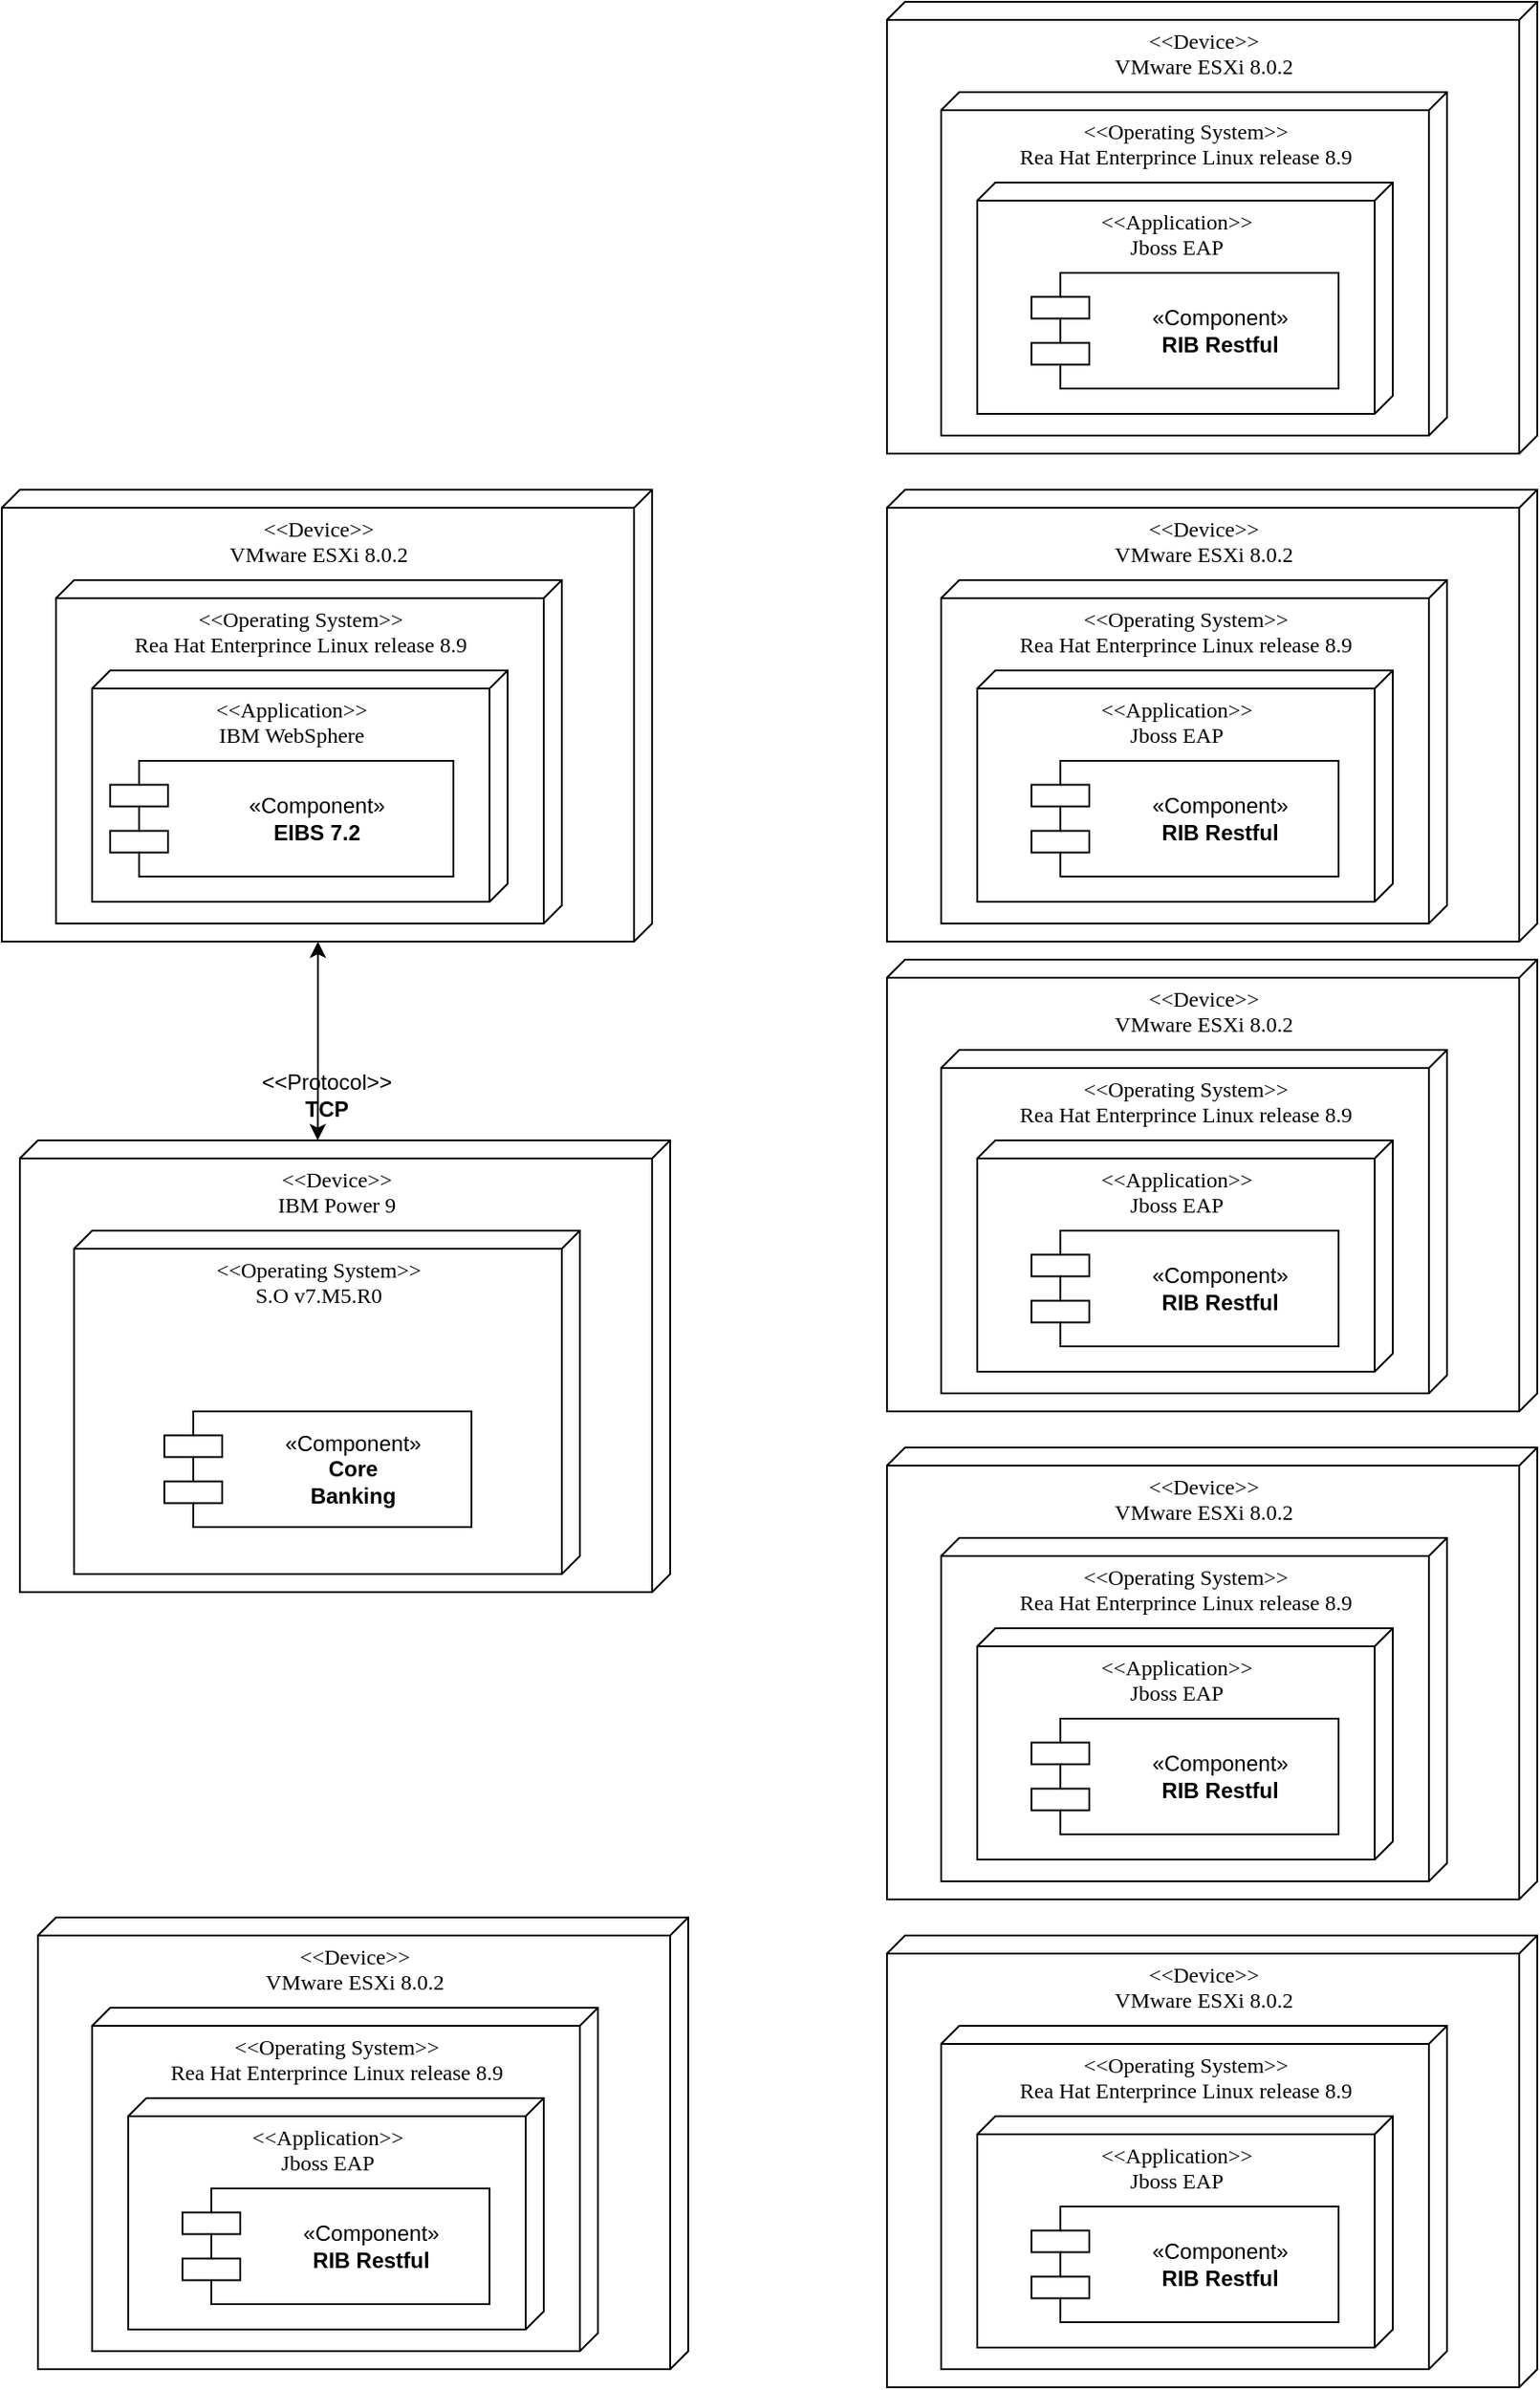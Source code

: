 <mxfile version="27.0.6">
  <diagram name="Página-1" id="E8-a0QE4_a68l3zAEz8L">
    <mxGraphModel dx="1665" dy="1920" grid="1" gridSize="10" guides="1" tooltips="1" connect="1" arrows="1" fold="1" page="1" pageScale="1" pageWidth="827" pageHeight="1169" math="0" shadow="0">
      <root>
        <mxCell id="0" />
        <mxCell id="1" parent="0" />
        <mxCell id="_ABotIF_83BvI-7bSnan-1" value="&amp;lt;&amp;lt;Device&amp;gt;&amp;gt;&lt;div&gt;VMware ESXi 8.0.2&lt;/div&gt;" style="verticalAlign=top;align=center;spacingTop=8;spacingLeft=2;spacingRight=12;shape=cube;size=10;direction=south;fontStyle=0;html=1;rounded=0;shadow=0;comic=0;labelBackgroundColor=none;strokeWidth=1;fontFamily=Verdana;fontSize=12" vertex="1" parent="1">
          <mxGeometry x="200" y="40" width="360" height="250" as="geometry" />
        </mxCell>
        <mxCell id="_ABotIF_83BvI-7bSnan-2" value="&amp;lt;&amp;lt;Operating System&amp;gt;&amp;gt;&lt;div&gt;Rea Hat Enterprince Linux release 8.9&lt;/div&gt;" style="verticalAlign=top;align=center;spacingTop=8;spacingLeft=2;spacingRight=12;shape=cube;size=10;direction=south;fontStyle=0;html=1;rounded=0;shadow=0;comic=0;labelBackgroundColor=none;strokeWidth=1;fontFamily=Verdana;fontSize=12" vertex="1" parent="1">
          <mxGeometry x="230" y="90" width="280" height="190" as="geometry" />
        </mxCell>
        <mxCell id="_ABotIF_83BvI-7bSnan-3" value="&lt;div&gt;&amp;lt;&amp;lt;Application&amp;gt;&amp;gt;&lt;/div&gt;&lt;div&gt;IBM WebSphere&lt;/div&gt;" style="verticalAlign=top;align=center;spacingTop=8;spacingLeft=2;spacingRight=12;shape=cube;size=10;direction=south;fontStyle=0;html=1;rounded=0;shadow=0;comic=0;labelBackgroundColor=none;strokeWidth=1;fontFamily=Verdana;fontSize=12" vertex="1" parent="1">
          <mxGeometry x="250" y="140" width="230" height="128" as="geometry" />
        </mxCell>
        <mxCell id="_ABotIF_83BvI-7bSnan-4" value="&lt;div style=&quot;&quot;&gt;&lt;span style=&quot;font-family: Helvetica; text-wrap: wrap; background-color: initial;&quot;&gt;«Component»&lt;/span&gt;&lt;/div&gt;&lt;b style=&quot;font-family: Helvetica; text-wrap: wrap;&quot;&gt;&lt;div style=&quot;&quot;&gt;EIBS 7.2&lt;/div&gt;&lt;/b&gt;" style="shape=component;align=center;spacingLeft=37;rounded=0;shadow=0;comic=0;labelBackgroundColor=none;strokeWidth=1;fontFamily=Verdana;fontSize=12;html=1;verticalAlign=middle;" vertex="1" parent="1">
          <mxGeometry x="260" y="190" width="190" height="64" as="geometry" />
        </mxCell>
        <mxCell id="_ABotIF_83BvI-7bSnan-5" value="" style="endArrow=classic;startArrow=classic;html=1;rounded=0;entryX=0;entryY=0;entryDx=250;entryDy=185;entryPerimeter=0;exitX=0;exitY=0.542;exitDx=0;exitDy=0;exitPerimeter=0;" edge="1" parent="1" source="_ABotIF_83BvI-7bSnan-7" target="_ABotIF_83BvI-7bSnan-1">
          <mxGeometry width="50" height="50" relative="1" as="geometry">
            <mxPoint x="-100" y="360" as="sourcePoint" />
            <mxPoint x="199" y="268" as="targetPoint" />
            <Array as="points">
              <mxPoint x="375" y="360" />
              <mxPoint x="375" y="320" />
            </Array>
          </mxGeometry>
        </mxCell>
        <mxCell id="_ABotIF_83BvI-7bSnan-6" value="&amp;lt;&amp;lt;Protocol&amp;gt;&amp;gt;&lt;div&gt;&lt;b&gt;TCP&lt;/b&gt;&lt;/div&gt;" style="text;html=1;align=center;verticalAlign=middle;whiteSpace=wrap;rounded=0;" vertex="1" parent="1">
          <mxGeometry x="350" y="360" width="60" height="30" as="geometry" />
        </mxCell>
        <mxCell id="_ABotIF_83BvI-7bSnan-7" value="&amp;lt;&amp;lt;Device&amp;gt;&amp;gt;&lt;div&gt;IBM Power 9&lt;/div&gt;" style="verticalAlign=top;align=center;spacingTop=8;spacingLeft=2;spacingRight=12;shape=cube;size=10;direction=south;fontStyle=0;html=1;rounded=0;shadow=0;comic=0;labelBackgroundColor=none;strokeWidth=1;fontFamily=Verdana;fontSize=12" vertex="1" parent="1">
          <mxGeometry x="210" y="400" width="360" height="250" as="geometry" />
        </mxCell>
        <mxCell id="_ABotIF_83BvI-7bSnan-8" value="&amp;lt;&amp;lt;Operating System&amp;gt;&amp;gt;&lt;div&gt;S.O v7.M5.R0&lt;/div&gt;" style="verticalAlign=top;align=center;spacingTop=8;spacingLeft=2;spacingRight=12;shape=cube;size=10;direction=south;fontStyle=0;html=1;rounded=0;shadow=0;comic=0;labelBackgroundColor=none;strokeWidth=1;fontFamily=Verdana;fontSize=12" vertex="1" parent="1">
          <mxGeometry x="240" y="450" width="280" height="190" as="geometry" />
        </mxCell>
        <mxCell id="_ABotIF_83BvI-7bSnan-9" value="&lt;div style=&quot;&quot;&gt;&lt;span style=&quot;font-family: Helvetica; text-wrap: wrap; background-color: initial;&quot;&gt;«Component»&lt;/span&gt;&lt;/div&gt;&lt;b style=&quot;font-family: Helvetica; text-wrap: wrap;&quot;&gt;&lt;div style=&quot;&quot;&gt;Core Banking&lt;br&gt;&lt;/div&gt;&lt;/b&gt;" style="shape=component;align=center;spacingLeft=37;rounded=0;shadow=0;comic=0;labelBackgroundColor=none;strokeWidth=1;fontFamily=Verdana;fontSize=12;html=1;verticalAlign=middle;" vertex="1" parent="1">
          <mxGeometry x="290" y="550" width="170" height="64" as="geometry" />
        </mxCell>
        <mxCell id="_ABotIF_83BvI-7bSnan-11" value="&amp;lt;&amp;lt;Device&amp;gt;&amp;gt;&lt;div&gt;VMware ESXi 8.0.2&lt;/div&gt;" style="verticalAlign=top;align=center;spacingTop=8;spacingLeft=2;spacingRight=12;shape=cube;size=10;direction=south;fontStyle=0;html=1;rounded=0;shadow=0;comic=0;labelBackgroundColor=none;strokeWidth=1;fontFamily=Verdana;fontSize=12" vertex="1" parent="1">
          <mxGeometry x="690" y="40" width="360" height="250" as="geometry" />
        </mxCell>
        <mxCell id="_ABotIF_83BvI-7bSnan-12" value="&amp;lt;&amp;lt;Operating System&amp;gt;&amp;gt;&lt;div&gt;Rea Hat Enterprince Linux release 8.9&lt;/div&gt;" style="verticalAlign=top;align=center;spacingTop=8;spacingLeft=2;spacingRight=12;shape=cube;size=10;direction=south;fontStyle=0;html=1;rounded=0;shadow=0;comic=0;labelBackgroundColor=none;strokeWidth=1;fontFamily=Verdana;fontSize=12" vertex="1" parent="1">
          <mxGeometry x="720" y="90" width="280" height="190" as="geometry" />
        </mxCell>
        <mxCell id="_ABotIF_83BvI-7bSnan-13" value="&lt;div&gt;&amp;lt;&amp;lt;Application&amp;gt;&amp;gt;&lt;/div&gt;Jboss EAP" style="verticalAlign=top;align=center;spacingTop=8;spacingLeft=2;spacingRight=12;shape=cube;size=10;direction=south;fontStyle=0;html=1;rounded=0;shadow=0;comic=0;labelBackgroundColor=none;strokeWidth=1;fontFamily=Verdana;fontSize=12" vertex="1" parent="1">
          <mxGeometry x="740" y="140" width="230" height="128" as="geometry" />
        </mxCell>
        <mxCell id="_ABotIF_83BvI-7bSnan-14" value="&lt;div style=&quot;&quot;&gt;&lt;span style=&quot;font-family: Helvetica; text-wrap: wrap; background-color: initial;&quot;&gt;«Component»&lt;/span&gt;&lt;/div&gt;&lt;b style=&quot;font-family: Helvetica; text-wrap: wrap;&quot;&gt;&lt;div style=&quot;&quot;&gt;RIB Restful&lt;/div&gt;&lt;/b&gt;" style="shape=component;align=center;spacingLeft=37;rounded=0;shadow=0;comic=0;labelBackgroundColor=none;strokeWidth=1;fontFamily=Verdana;fontSize=12;html=1;verticalAlign=middle;" vertex="1" parent="1">
          <mxGeometry x="770" y="190" width="170" height="64" as="geometry" />
        </mxCell>
        <mxCell id="_ABotIF_83BvI-7bSnan-15" value="&amp;lt;&amp;lt;Device&amp;gt;&amp;gt;&lt;div&gt;VMware ESXi 8.0.2&lt;/div&gt;" style="verticalAlign=top;align=center;spacingTop=8;spacingLeft=2;spacingRight=12;shape=cube;size=10;direction=south;fontStyle=0;html=1;rounded=0;shadow=0;comic=0;labelBackgroundColor=none;strokeWidth=1;fontFamily=Verdana;fontSize=12" vertex="1" parent="1">
          <mxGeometry x="690" y="300" width="360" height="250" as="geometry" />
        </mxCell>
        <mxCell id="_ABotIF_83BvI-7bSnan-16" value="&amp;lt;&amp;lt;Operating System&amp;gt;&amp;gt;&lt;div&gt;Rea Hat Enterprince Linux release 8.9&lt;/div&gt;" style="verticalAlign=top;align=center;spacingTop=8;spacingLeft=2;spacingRight=12;shape=cube;size=10;direction=south;fontStyle=0;html=1;rounded=0;shadow=0;comic=0;labelBackgroundColor=none;strokeWidth=1;fontFamily=Verdana;fontSize=12" vertex="1" parent="1">
          <mxGeometry x="720" y="350" width="280" height="190" as="geometry" />
        </mxCell>
        <mxCell id="_ABotIF_83BvI-7bSnan-17" value="&lt;div&gt;&amp;lt;&amp;lt;Application&amp;gt;&amp;gt;&lt;/div&gt;Jboss EAP" style="verticalAlign=top;align=center;spacingTop=8;spacingLeft=2;spacingRight=12;shape=cube;size=10;direction=south;fontStyle=0;html=1;rounded=0;shadow=0;comic=0;labelBackgroundColor=none;strokeWidth=1;fontFamily=Verdana;fontSize=12" vertex="1" parent="1">
          <mxGeometry x="740" y="400" width="230" height="128" as="geometry" />
        </mxCell>
        <mxCell id="_ABotIF_83BvI-7bSnan-18" value="&lt;div style=&quot;&quot;&gt;&lt;span style=&quot;font-family: Helvetica; text-wrap: wrap; background-color: initial;&quot;&gt;«Component»&lt;/span&gt;&lt;/div&gt;&lt;b style=&quot;font-family: Helvetica; text-wrap: wrap;&quot;&gt;&lt;div style=&quot;&quot;&gt;RIB Restful&lt;/div&gt;&lt;/b&gt;" style="shape=component;align=center;spacingLeft=37;rounded=0;shadow=0;comic=0;labelBackgroundColor=none;strokeWidth=1;fontFamily=Verdana;fontSize=12;html=1;verticalAlign=middle;" vertex="1" parent="1">
          <mxGeometry x="770" y="450" width="170" height="64" as="geometry" />
        </mxCell>
        <mxCell id="_ABotIF_83BvI-7bSnan-19" value="&amp;lt;&amp;lt;Device&amp;gt;&amp;gt;&lt;div&gt;VMware ESXi 8.0.2&lt;/div&gt;" style="verticalAlign=top;align=center;spacingTop=8;spacingLeft=2;spacingRight=12;shape=cube;size=10;direction=south;fontStyle=0;html=1;rounded=0;shadow=0;comic=0;labelBackgroundColor=none;strokeWidth=1;fontFamily=Verdana;fontSize=12" vertex="1" parent="1">
          <mxGeometry x="690" y="-230" width="360" height="250" as="geometry" />
        </mxCell>
        <mxCell id="_ABotIF_83BvI-7bSnan-20" value="&amp;lt;&amp;lt;Operating System&amp;gt;&amp;gt;&lt;div&gt;Rea Hat Enterprince Linux release 8.9&lt;/div&gt;" style="verticalAlign=top;align=center;spacingTop=8;spacingLeft=2;spacingRight=12;shape=cube;size=10;direction=south;fontStyle=0;html=1;rounded=0;shadow=0;comic=0;labelBackgroundColor=none;strokeWidth=1;fontFamily=Verdana;fontSize=12" vertex="1" parent="1">
          <mxGeometry x="720" y="-180" width="280" height="190" as="geometry" />
        </mxCell>
        <mxCell id="_ABotIF_83BvI-7bSnan-21" value="&lt;div&gt;&amp;lt;&amp;lt;Application&amp;gt;&amp;gt;&lt;/div&gt;Jboss EAP" style="verticalAlign=top;align=center;spacingTop=8;spacingLeft=2;spacingRight=12;shape=cube;size=10;direction=south;fontStyle=0;html=1;rounded=0;shadow=0;comic=0;labelBackgroundColor=none;strokeWidth=1;fontFamily=Verdana;fontSize=12" vertex="1" parent="1">
          <mxGeometry x="740" y="-130" width="230" height="128" as="geometry" />
        </mxCell>
        <mxCell id="_ABotIF_83BvI-7bSnan-22" value="&lt;div style=&quot;&quot;&gt;&lt;span style=&quot;font-family: Helvetica; text-wrap: wrap; background-color: initial;&quot;&gt;«Component»&lt;/span&gt;&lt;/div&gt;&lt;b style=&quot;font-family: Helvetica; text-wrap: wrap;&quot;&gt;&lt;div style=&quot;&quot;&gt;RIB Restful&lt;/div&gt;&lt;/b&gt;" style="shape=component;align=center;spacingLeft=37;rounded=0;shadow=0;comic=0;labelBackgroundColor=none;strokeWidth=1;fontFamily=Verdana;fontSize=12;html=1;verticalAlign=middle;" vertex="1" parent="1">
          <mxGeometry x="770" y="-80" width="170" height="64" as="geometry" />
        </mxCell>
        <mxCell id="_ABotIF_83BvI-7bSnan-23" value="&amp;lt;&amp;lt;Device&amp;gt;&amp;gt;&lt;div&gt;VMware ESXi 8.0.2&lt;/div&gt;" style="verticalAlign=top;align=center;spacingTop=8;spacingLeft=2;spacingRight=12;shape=cube;size=10;direction=south;fontStyle=0;html=1;rounded=0;shadow=0;comic=0;labelBackgroundColor=none;strokeWidth=1;fontFamily=Verdana;fontSize=12" vertex="1" parent="1">
          <mxGeometry x="690" y="570" width="360" height="250" as="geometry" />
        </mxCell>
        <mxCell id="_ABotIF_83BvI-7bSnan-24" value="&amp;lt;&amp;lt;Operating System&amp;gt;&amp;gt;&lt;div&gt;Rea Hat Enterprince Linux release 8.9&lt;/div&gt;" style="verticalAlign=top;align=center;spacingTop=8;spacingLeft=2;spacingRight=12;shape=cube;size=10;direction=south;fontStyle=0;html=1;rounded=0;shadow=0;comic=0;labelBackgroundColor=none;strokeWidth=1;fontFamily=Verdana;fontSize=12" vertex="1" parent="1">
          <mxGeometry x="720" y="620" width="280" height="190" as="geometry" />
        </mxCell>
        <mxCell id="_ABotIF_83BvI-7bSnan-25" value="&lt;div&gt;&amp;lt;&amp;lt;Application&amp;gt;&amp;gt;&lt;/div&gt;Jboss EAP" style="verticalAlign=top;align=center;spacingTop=8;spacingLeft=2;spacingRight=12;shape=cube;size=10;direction=south;fontStyle=0;html=1;rounded=0;shadow=0;comic=0;labelBackgroundColor=none;strokeWidth=1;fontFamily=Verdana;fontSize=12" vertex="1" parent="1">
          <mxGeometry x="740" y="670" width="230" height="128" as="geometry" />
        </mxCell>
        <mxCell id="_ABotIF_83BvI-7bSnan-26" value="&lt;div style=&quot;&quot;&gt;&lt;span style=&quot;font-family: Helvetica; text-wrap: wrap; background-color: initial;&quot;&gt;«Component»&lt;/span&gt;&lt;/div&gt;&lt;b style=&quot;font-family: Helvetica; text-wrap: wrap;&quot;&gt;&lt;div style=&quot;&quot;&gt;RIB Restful&lt;/div&gt;&lt;/b&gt;" style="shape=component;align=center;spacingLeft=37;rounded=0;shadow=0;comic=0;labelBackgroundColor=none;strokeWidth=1;fontFamily=Verdana;fontSize=12;html=1;verticalAlign=middle;" vertex="1" parent="1">
          <mxGeometry x="770" y="720" width="170" height="64" as="geometry" />
        </mxCell>
        <mxCell id="_ABotIF_83BvI-7bSnan-27" value="&amp;lt;&amp;lt;Device&amp;gt;&amp;gt;&lt;div&gt;VMware ESXi 8.0.2&lt;/div&gt;" style="verticalAlign=top;align=center;spacingTop=8;spacingLeft=2;spacingRight=12;shape=cube;size=10;direction=south;fontStyle=0;html=1;rounded=0;shadow=0;comic=0;labelBackgroundColor=none;strokeWidth=1;fontFamily=Verdana;fontSize=12" vertex="1" parent="1">
          <mxGeometry x="690" y="840" width="360" height="250" as="geometry" />
        </mxCell>
        <mxCell id="_ABotIF_83BvI-7bSnan-28" value="&amp;lt;&amp;lt;Operating System&amp;gt;&amp;gt;&lt;div&gt;Rea Hat Enterprince Linux release 8.9&lt;/div&gt;" style="verticalAlign=top;align=center;spacingTop=8;spacingLeft=2;spacingRight=12;shape=cube;size=10;direction=south;fontStyle=0;html=1;rounded=0;shadow=0;comic=0;labelBackgroundColor=none;strokeWidth=1;fontFamily=Verdana;fontSize=12" vertex="1" parent="1">
          <mxGeometry x="720" y="890" width="280" height="190" as="geometry" />
        </mxCell>
        <mxCell id="_ABotIF_83BvI-7bSnan-29" value="&lt;div&gt;&amp;lt;&amp;lt;Application&amp;gt;&amp;gt;&lt;/div&gt;Jboss EAP" style="verticalAlign=top;align=center;spacingTop=8;spacingLeft=2;spacingRight=12;shape=cube;size=10;direction=south;fontStyle=0;html=1;rounded=0;shadow=0;comic=0;labelBackgroundColor=none;strokeWidth=1;fontFamily=Verdana;fontSize=12" vertex="1" parent="1">
          <mxGeometry x="740" y="940" width="230" height="128" as="geometry" />
        </mxCell>
        <mxCell id="_ABotIF_83BvI-7bSnan-30" value="&lt;div style=&quot;&quot;&gt;&lt;span style=&quot;font-family: Helvetica; text-wrap: wrap; background-color: initial;&quot;&gt;«Component»&lt;/span&gt;&lt;/div&gt;&lt;b style=&quot;font-family: Helvetica; text-wrap: wrap;&quot;&gt;&lt;div style=&quot;&quot;&gt;RIB Restful&lt;/div&gt;&lt;/b&gt;" style="shape=component;align=center;spacingLeft=37;rounded=0;shadow=0;comic=0;labelBackgroundColor=none;strokeWidth=1;fontFamily=Verdana;fontSize=12;html=1;verticalAlign=middle;" vertex="1" parent="1">
          <mxGeometry x="770" y="990" width="170" height="64" as="geometry" />
        </mxCell>
        <mxCell id="_ABotIF_83BvI-7bSnan-31" value="&amp;lt;&amp;lt;Device&amp;gt;&amp;gt;&lt;div&gt;VMware ESXi 8.0.2&lt;/div&gt;" style="verticalAlign=top;align=center;spacingTop=8;spacingLeft=2;spacingRight=12;shape=cube;size=10;direction=south;fontStyle=0;html=1;rounded=0;shadow=0;comic=0;labelBackgroundColor=none;strokeWidth=1;fontFamily=Verdana;fontSize=12" vertex="1" parent="1">
          <mxGeometry x="220" y="830" width="360" height="250" as="geometry" />
        </mxCell>
        <mxCell id="_ABotIF_83BvI-7bSnan-32" value="&amp;lt;&amp;lt;Operating System&amp;gt;&amp;gt;&lt;div&gt;Rea Hat Enterprince Linux release 8.9&lt;/div&gt;" style="verticalAlign=top;align=center;spacingTop=8;spacingLeft=2;spacingRight=12;shape=cube;size=10;direction=south;fontStyle=0;html=1;rounded=0;shadow=0;comic=0;labelBackgroundColor=none;strokeWidth=1;fontFamily=Verdana;fontSize=12" vertex="1" parent="1">
          <mxGeometry x="250" y="880" width="280" height="190" as="geometry" />
        </mxCell>
        <mxCell id="_ABotIF_83BvI-7bSnan-33" value="&lt;div&gt;&amp;lt;&amp;lt;Application&amp;gt;&amp;gt;&lt;/div&gt;Jboss EAP" style="verticalAlign=top;align=center;spacingTop=8;spacingLeft=2;spacingRight=12;shape=cube;size=10;direction=south;fontStyle=0;html=1;rounded=0;shadow=0;comic=0;labelBackgroundColor=none;strokeWidth=1;fontFamily=Verdana;fontSize=12" vertex="1" parent="1">
          <mxGeometry x="270" y="930" width="230" height="128" as="geometry" />
        </mxCell>
        <mxCell id="_ABotIF_83BvI-7bSnan-34" value="&lt;div style=&quot;&quot;&gt;&lt;span style=&quot;font-family: Helvetica; text-wrap: wrap; background-color: initial;&quot;&gt;«Component»&lt;/span&gt;&lt;/div&gt;&lt;b style=&quot;font-family: Helvetica; text-wrap: wrap;&quot;&gt;&lt;div style=&quot;&quot;&gt;RIB Restful&lt;/div&gt;&lt;/b&gt;" style="shape=component;align=center;spacingLeft=37;rounded=0;shadow=0;comic=0;labelBackgroundColor=none;strokeWidth=1;fontFamily=Verdana;fontSize=12;html=1;verticalAlign=middle;" vertex="1" parent="1">
          <mxGeometry x="300" y="980" width="170" height="64" as="geometry" />
        </mxCell>
      </root>
    </mxGraphModel>
  </diagram>
</mxfile>
